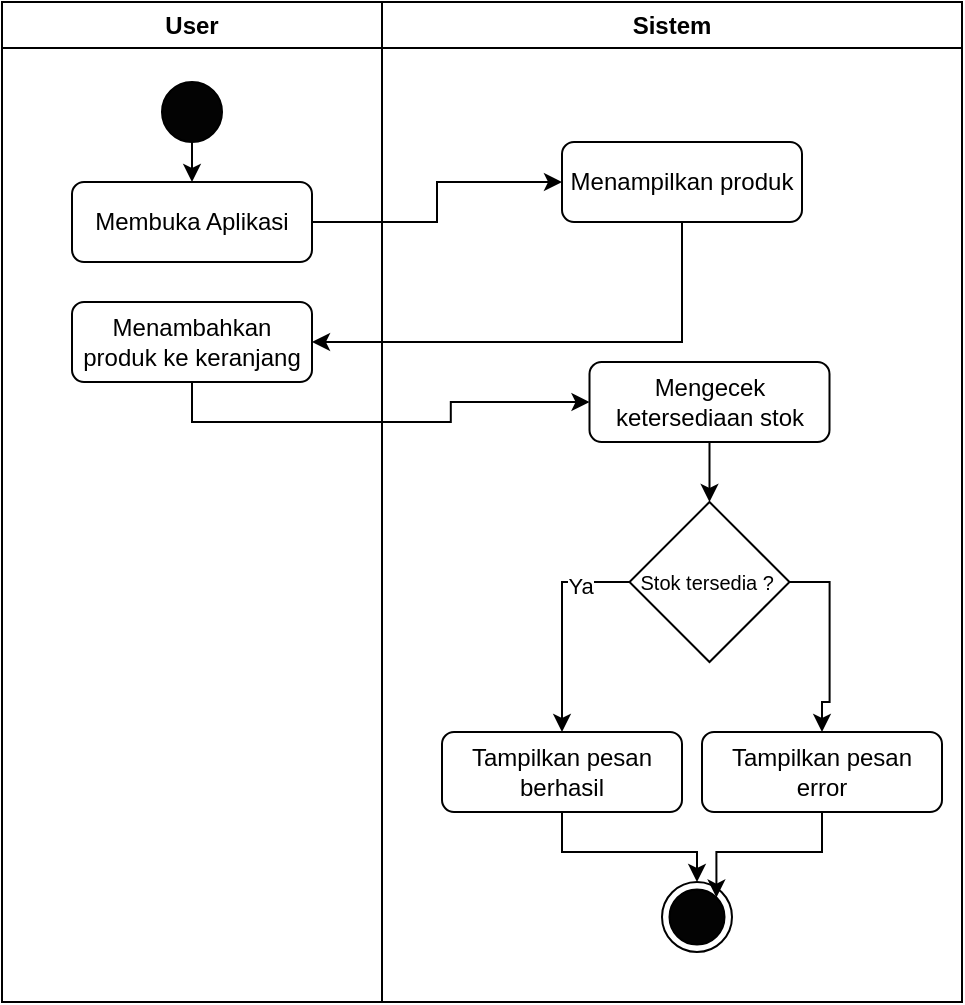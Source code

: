 <mxfile version="24.6.5" type="github">
  <diagram name="Page-1" id="PQpvzgl9xymPNwOv2N0A">
    <mxGraphModel dx="1026" dy="576" grid="1" gridSize="10" guides="1" tooltips="1" connect="1" arrows="1" fold="1" page="1" pageScale="1" pageWidth="827" pageHeight="1169" math="0" shadow="0">
      <root>
        <mxCell id="0" />
        <mxCell id="1" parent="0" />
        <mxCell id="KWS7t6jafoBLZ8HItT5k-1" value="User" style="swimlane;whiteSpace=wrap;html=1;" parent="1" vertex="1">
          <mxGeometry x="200" y="50" width="190" height="500" as="geometry" />
        </mxCell>
        <mxCell id="KWS7t6jafoBLZ8HItT5k-2" style="edgeStyle=orthogonalEdgeStyle;rounded=0;orthogonalLoop=1;jettySize=auto;html=1;exitX=0.5;exitY=1;exitDx=0;exitDy=0;entryX=0.5;entryY=0;entryDx=0;entryDy=0;" parent="KWS7t6jafoBLZ8HItT5k-1" source="KWS7t6jafoBLZ8HItT5k-3" target="KWS7t6jafoBLZ8HItT5k-4" edge="1">
          <mxGeometry relative="1" as="geometry" />
        </mxCell>
        <mxCell id="KWS7t6jafoBLZ8HItT5k-3" value="" style="ellipse;whiteSpace=wrap;html=1;aspect=fixed;fillColor=#030303;" parent="KWS7t6jafoBLZ8HItT5k-1" vertex="1">
          <mxGeometry x="80" y="40" width="30" height="30" as="geometry" />
        </mxCell>
        <mxCell id="KWS7t6jafoBLZ8HItT5k-4" value="Membuka Aplikasi" style="rounded=1;whiteSpace=wrap;html=1;" parent="KWS7t6jafoBLZ8HItT5k-1" vertex="1">
          <mxGeometry x="35" y="90" width="120" height="40" as="geometry" />
        </mxCell>
        <mxCell id="KWS7t6jafoBLZ8HItT5k-5" value="Menambahkan produk ke keranjang" style="rounded=1;whiteSpace=wrap;html=1;" parent="KWS7t6jafoBLZ8HItT5k-1" vertex="1">
          <mxGeometry x="35" y="150" width="120" height="40" as="geometry" />
        </mxCell>
        <mxCell id="KWS7t6jafoBLZ8HItT5k-6" value="Sistem" style="swimlane;whiteSpace=wrap;html=1;" parent="1" vertex="1">
          <mxGeometry x="390" y="50" width="290" height="500" as="geometry" />
        </mxCell>
        <mxCell id="KWS7t6jafoBLZ8HItT5k-7" value="Menampilkan produk" style="rounded=1;whiteSpace=wrap;html=1;" parent="KWS7t6jafoBLZ8HItT5k-6" vertex="1">
          <mxGeometry x="90" y="70" width="120" height="40" as="geometry" />
        </mxCell>
        <mxCell id="KWS7t6jafoBLZ8HItT5k-8" style="edgeStyle=orthogonalEdgeStyle;rounded=0;orthogonalLoop=1;jettySize=auto;html=1;exitX=0.5;exitY=1;exitDx=0;exitDy=0;entryX=0.5;entryY=0;entryDx=0;entryDy=0;" parent="KWS7t6jafoBLZ8HItT5k-6" source="KWS7t6jafoBLZ8HItT5k-9" target="KWS7t6jafoBLZ8HItT5k-14" edge="1">
          <mxGeometry relative="1" as="geometry" />
        </mxCell>
        <mxCell id="KWS7t6jafoBLZ8HItT5k-9" value="Mengecek ketersediaan stok" style="rounded=1;whiteSpace=wrap;html=1;" parent="KWS7t6jafoBLZ8HItT5k-6" vertex="1">
          <mxGeometry x="103.75" y="180" width="120" height="40" as="geometry" />
        </mxCell>
        <mxCell id="KWS7t6jafoBLZ8HItT5k-12" style="edgeStyle=orthogonalEdgeStyle;rounded=0;orthogonalLoop=1;jettySize=auto;html=1;exitX=0;exitY=0.5;exitDx=0;exitDy=0;entryX=0.5;entryY=0;entryDx=0;entryDy=0;" parent="KWS7t6jafoBLZ8HItT5k-6" source="KWS7t6jafoBLZ8HItT5k-14" target="KWS7t6jafoBLZ8HItT5k-16" edge="1">
          <mxGeometry relative="1" as="geometry" />
        </mxCell>
        <mxCell id="KWS7t6jafoBLZ8HItT5k-13" value="Ya" style="edgeLabel;html=1;align=center;verticalAlign=middle;resizable=0;points=[];" parent="KWS7t6jafoBLZ8HItT5k-12" vertex="1" connectable="0">
          <mxGeometry x="-0.543" y="2" relative="1" as="geometry">
            <mxPoint as="offset" />
          </mxGeometry>
        </mxCell>
        <mxCell id="KWS7t6jafoBLZ8HItT5k-23" style="edgeStyle=orthogonalEdgeStyle;rounded=0;orthogonalLoop=1;jettySize=auto;html=1;exitX=1;exitY=0.5;exitDx=0;exitDy=0;" parent="KWS7t6jafoBLZ8HItT5k-6" source="KWS7t6jafoBLZ8HItT5k-14" target="KWS7t6jafoBLZ8HItT5k-22" edge="1">
          <mxGeometry relative="1" as="geometry" />
        </mxCell>
        <mxCell id="KWS7t6jafoBLZ8HItT5k-14" value="&lt;font style=&quot;font-size: 10px;&quot;&gt;Stok tersedia ?&amp;nbsp;&lt;/font&gt;" style="rhombus;whiteSpace=wrap;html=1;" parent="KWS7t6jafoBLZ8HItT5k-6" vertex="1">
          <mxGeometry x="123.75" y="250" width="80" height="80" as="geometry" />
        </mxCell>
        <mxCell id="KWS7t6jafoBLZ8HItT5k-15" style="edgeStyle=orthogonalEdgeStyle;rounded=0;orthogonalLoop=1;jettySize=auto;html=1;exitX=0.5;exitY=1;exitDx=0;exitDy=0;" parent="KWS7t6jafoBLZ8HItT5k-6" source="KWS7t6jafoBLZ8HItT5k-16" target="KWS7t6jafoBLZ8HItT5k-17" edge="1">
          <mxGeometry relative="1" as="geometry" />
        </mxCell>
        <mxCell id="KWS7t6jafoBLZ8HItT5k-16" value="Tampilkan pesan berhasil" style="rounded=1;whiteSpace=wrap;html=1;" parent="KWS7t6jafoBLZ8HItT5k-6" vertex="1">
          <mxGeometry x="30" y="365" width="120" height="40" as="geometry" />
        </mxCell>
        <mxCell id="KWS7t6jafoBLZ8HItT5k-17" value="" style="ellipse;whiteSpace=wrap;html=1;aspect=fixed;gradientColor=none;strokeColor=default;strokeWidth=1;" parent="KWS7t6jafoBLZ8HItT5k-6" vertex="1">
          <mxGeometry x="140" y="440" width="35" height="35" as="geometry" />
        </mxCell>
        <mxCell id="KWS7t6jafoBLZ8HItT5k-18" value="" style="ellipse;whiteSpace=wrap;html=1;aspect=fixed;fillColor=#030303;" parent="KWS7t6jafoBLZ8HItT5k-6" vertex="1">
          <mxGeometry x="143.75" y="443.75" width="27.5" height="27.5" as="geometry" />
        </mxCell>
        <mxCell id="KWS7t6jafoBLZ8HItT5k-24" style="edgeStyle=orthogonalEdgeStyle;rounded=0;orthogonalLoop=1;jettySize=auto;html=1;exitX=0.5;exitY=1;exitDx=0;exitDy=0;entryX=1;entryY=0;entryDx=0;entryDy=0;" parent="KWS7t6jafoBLZ8HItT5k-6" source="KWS7t6jafoBLZ8HItT5k-22" target="KWS7t6jafoBLZ8HItT5k-18" edge="1">
          <mxGeometry relative="1" as="geometry" />
        </mxCell>
        <mxCell id="KWS7t6jafoBLZ8HItT5k-22" value="Tampilkan pesan error" style="rounded=1;whiteSpace=wrap;html=1;" parent="KWS7t6jafoBLZ8HItT5k-6" vertex="1">
          <mxGeometry x="160" y="365" width="120" height="40" as="geometry" />
        </mxCell>
        <mxCell id="KWS7t6jafoBLZ8HItT5k-19" style="edgeStyle=orthogonalEdgeStyle;rounded=0;orthogonalLoop=1;jettySize=auto;html=1;exitX=1;exitY=0.5;exitDx=0;exitDy=0;entryX=0;entryY=0.5;entryDx=0;entryDy=0;" parent="1" source="KWS7t6jafoBLZ8HItT5k-4" target="KWS7t6jafoBLZ8HItT5k-7" edge="1">
          <mxGeometry relative="1" as="geometry" />
        </mxCell>
        <mxCell id="KWS7t6jafoBLZ8HItT5k-20" style="edgeStyle=orthogonalEdgeStyle;rounded=0;orthogonalLoop=1;jettySize=auto;html=1;exitX=0.5;exitY=1;exitDx=0;exitDy=0;entryX=1;entryY=0.5;entryDx=0;entryDy=0;" parent="1" source="KWS7t6jafoBLZ8HItT5k-7" target="KWS7t6jafoBLZ8HItT5k-5" edge="1">
          <mxGeometry relative="1" as="geometry" />
        </mxCell>
        <mxCell id="KWS7t6jafoBLZ8HItT5k-21" style="edgeStyle=orthogonalEdgeStyle;rounded=0;orthogonalLoop=1;jettySize=auto;html=1;exitX=0.5;exitY=1;exitDx=0;exitDy=0;entryX=0;entryY=0.5;entryDx=0;entryDy=0;" parent="1" source="KWS7t6jafoBLZ8HItT5k-5" target="KWS7t6jafoBLZ8HItT5k-9" edge="1">
          <mxGeometry relative="1" as="geometry" />
        </mxCell>
      </root>
    </mxGraphModel>
  </diagram>
</mxfile>
